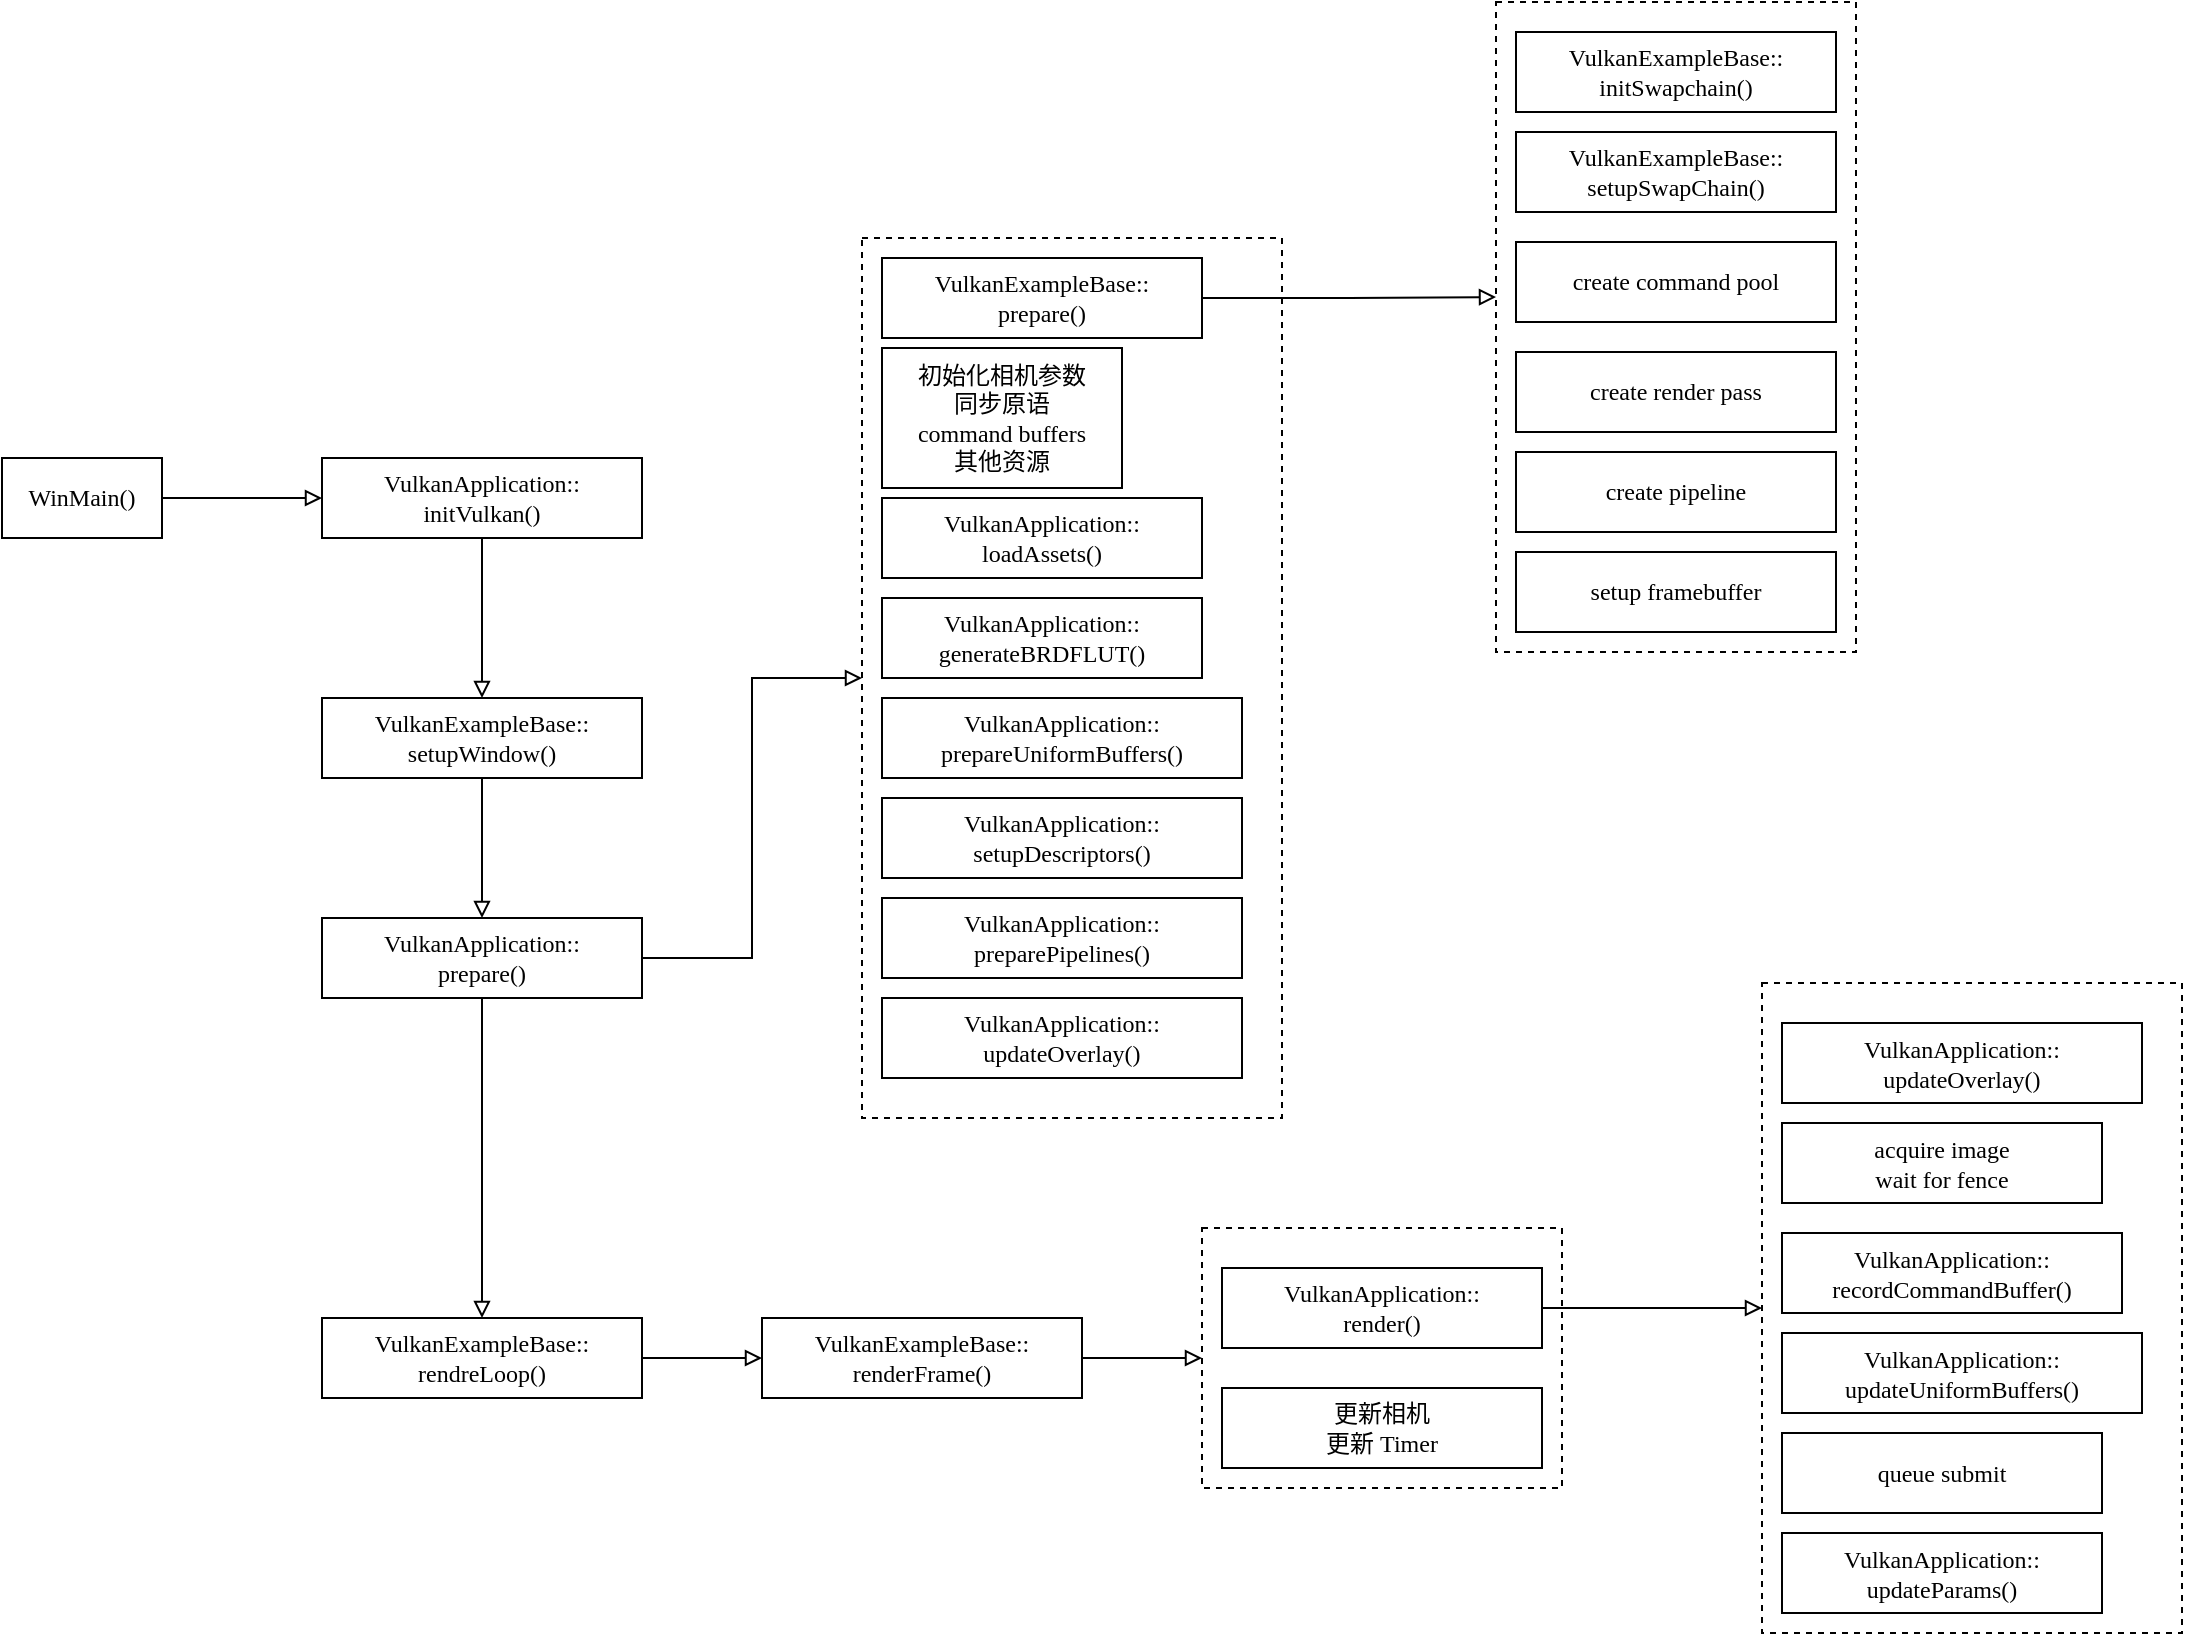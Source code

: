 <mxfile version="22.1.22" type="embed">
  <diagram id="23iRSUPoRavnBvh4doch" name="Page-1">
    <mxGraphModel dx="1134" dy="748" grid="1" gridSize="10" guides="1" tooltips="1" connect="1" arrows="1" fold="1" page="1" pageScale="1" pageWidth="827" pageHeight="1169" math="0" shadow="0">
      <root>
        <mxCell id="0" />
        <mxCell id="1" parent="0" />
        <mxCell id="37" value="" style="rounded=0;whiteSpace=wrap;html=1;dashed=1;" vertex="1" parent="1">
          <mxGeometry x="640" y="653" width="180" height="130" as="geometry" />
        </mxCell>
        <mxCell id="31" value="" style="rounded=0;whiteSpace=wrap;html=1;dashed=1;" vertex="1" parent="1">
          <mxGeometry x="470" y="158" width="210" height="440" as="geometry" />
        </mxCell>
        <mxCell id="5" style="edgeStyle=orthogonalEdgeStyle;rounded=0;orthogonalLoop=1;jettySize=auto;html=1;entryX=0;entryY=0.5;entryDx=0;entryDy=0;endArrow=block;endFill=0;" edge="1" parent="1" source="2" target="3">
          <mxGeometry relative="1" as="geometry" />
        </mxCell>
        <mxCell id="2" value="WinMain()" style="rounded=0;whiteSpace=wrap;html=1;fontFamily=Lucida Console;" vertex="1" parent="1">
          <mxGeometry x="40" y="268" width="80" height="40" as="geometry" />
        </mxCell>
        <mxCell id="4" style="edgeStyle=orthogonalEdgeStyle;rounded=0;orthogonalLoop=1;jettySize=auto;html=1;endArrow=block;endFill=0;" edge="1" parent="1" source="3" target="6">
          <mxGeometry relative="1" as="geometry">
            <mxPoint x="280" y="378" as="targetPoint" />
          </mxGeometry>
        </mxCell>
        <mxCell id="3" value="VulkanApplication::&lt;br&gt;initVulkan()" style="rounded=0;whiteSpace=wrap;html=1;fontFamily=Lucida Console;" vertex="1" parent="1">
          <mxGeometry x="200" y="268" width="160" height="40" as="geometry" />
        </mxCell>
        <mxCell id="10" style="edgeStyle=orthogonalEdgeStyle;rounded=0;orthogonalLoop=1;jettySize=auto;html=1;exitX=0.5;exitY=1;exitDx=0;exitDy=0;endArrow=block;endFill=0;" edge="1" parent="1" source="6" target="8">
          <mxGeometry relative="1" as="geometry" />
        </mxCell>
        <mxCell id="6" value="VulkanExampleBase::&lt;br style=&quot;border-color: var(--border-color);&quot;&gt;setupWindow()" style="rounded=0;whiteSpace=wrap;html=1;fontFamily=Lucida Console;" vertex="1" parent="1">
          <mxGeometry x="200" y="388" width="160" height="40" as="geometry" />
        </mxCell>
        <mxCell id="11" style="edgeStyle=orthogonalEdgeStyle;rounded=0;orthogonalLoop=1;jettySize=auto;html=1;endArrow=block;endFill=0;" edge="1" parent="1" source="8" target="9">
          <mxGeometry relative="1" as="geometry" />
        </mxCell>
        <mxCell id="15" style="edgeStyle=orthogonalEdgeStyle;rounded=0;orthogonalLoop=1;jettySize=auto;html=1;endArrow=block;endFill=0;" edge="1" parent="1" source="8" target="31">
          <mxGeometry relative="1" as="geometry">
            <mxPoint x="420" y="478" as="targetPoint" />
          </mxGeometry>
        </mxCell>
        <mxCell id="8" value="VulkanApplication::&lt;br&gt;prepare()" style="rounded=0;whiteSpace=wrap;html=1;fontFamily=Lucida Console;" vertex="1" parent="1">
          <mxGeometry x="200" y="498" width="160" height="40" as="geometry" />
        </mxCell>
        <mxCell id="33" value="" style="edgeStyle=orthogonalEdgeStyle;rounded=0;orthogonalLoop=1;jettySize=auto;html=1;endArrow=block;endFill=0;" edge="1" parent="1" source="9" target="32">
          <mxGeometry relative="1" as="geometry" />
        </mxCell>
        <mxCell id="9" value="VulkanExampleBase::&lt;br&gt;rendreLoop()" style="rounded=0;whiteSpace=wrap;html=1;fontFamily=Lucida Console;" vertex="1" parent="1">
          <mxGeometry x="200" y="698" width="160" height="40" as="geometry" />
        </mxCell>
        <mxCell id="14" value="VulkanExampleBase::&lt;br&gt;prepare()" style="rounded=0;whiteSpace=wrap;html=1;fontFamily=Lucida Console;" vertex="1" parent="1">
          <mxGeometry x="480" y="168" width="160" height="40" as="geometry" />
        </mxCell>
        <mxCell id="16" value="初始化相机参数&lt;br&gt;同步原语&lt;br&gt;command buffers&lt;br&gt;其他资源" style="whiteSpace=wrap;html=1;fontFamily=Lucida Console;rounded=0;" vertex="1" parent="1">
          <mxGeometry x="480" y="213" width="120" height="70" as="geometry" />
        </mxCell>
        <mxCell id="19" value="VulkanApplication::&lt;br&gt;loadAssets()" style="rounded=0;whiteSpace=wrap;html=1;fontFamily=Lucida Console;" vertex="1" parent="1">
          <mxGeometry x="480" y="288" width="160" height="40" as="geometry" />
        </mxCell>
        <mxCell id="21" value="VulkanApplication::&lt;br&gt;generateBRDFLUT()" style="rounded=0;whiteSpace=wrap;html=1;fontFamily=Lucida Console;" vertex="1" parent="1">
          <mxGeometry x="480" y="338" width="160" height="40" as="geometry" />
        </mxCell>
        <mxCell id="23" value="VulkanApplication::&lt;br&gt;prepareUniformBuffers()" style="rounded=0;whiteSpace=wrap;html=1;fontFamily=Lucida Console;" vertex="1" parent="1">
          <mxGeometry x="480" y="388" width="180" height="40" as="geometry" />
        </mxCell>
        <mxCell id="25" value="VulkanApplication::&lt;br&gt;setupDescriptors()" style="rounded=0;whiteSpace=wrap;html=1;fontFamily=Lucida Console;" vertex="1" parent="1">
          <mxGeometry x="480" y="438" width="180" height="40" as="geometry" />
        </mxCell>
        <mxCell id="27" value="VulkanApplication::&lt;br&gt;preparePipelines()" style="rounded=0;whiteSpace=wrap;html=1;fontFamily=Lucida Console;" vertex="1" parent="1">
          <mxGeometry x="480" y="488" width="180" height="40" as="geometry" />
        </mxCell>
        <mxCell id="29" value="VulkanApplication::&lt;br&gt;updateOverlay()" style="rounded=0;whiteSpace=wrap;html=1;fontFamily=Lucida Console;" vertex="1" parent="1">
          <mxGeometry x="480" y="538" width="180" height="40" as="geometry" />
        </mxCell>
        <mxCell id="35" value="" style="edgeStyle=orthogonalEdgeStyle;rounded=0;orthogonalLoop=1;jettySize=auto;html=1;entryX=0;entryY=0.5;entryDx=0;entryDy=0;endArrow=block;endFill=0;" edge="1" parent="1" source="32" target="37">
          <mxGeometry relative="1" as="geometry" />
        </mxCell>
        <mxCell id="32" value="VulkanExampleBase::&lt;br&gt;renderFrame()" style="rounded=0;whiteSpace=wrap;html=1;fontFamily=Lucida Console;" vertex="1" parent="1">
          <mxGeometry x="420" y="698" width="160" height="40" as="geometry" />
        </mxCell>
        <mxCell id="38" style="edgeStyle=orthogonalEdgeStyle;rounded=0;orthogonalLoop=1;jettySize=auto;html=1;endArrow=block;endFill=0;" edge="1" parent="1" source="34" target="39">
          <mxGeometry relative="1" as="geometry">
            <mxPoint x="880" y="693" as="targetPoint" />
          </mxGeometry>
        </mxCell>
        <mxCell id="34" value="VulkanApplication::&lt;br&gt;render()" style="rounded=0;whiteSpace=wrap;html=1;fontFamily=Lucida Console;" vertex="1" parent="1">
          <mxGeometry x="650" y="673" width="160" height="40" as="geometry" />
        </mxCell>
        <mxCell id="36" value="更新相机&lt;br&gt;更新 Timer" style="rounded=0;whiteSpace=wrap;html=1;fontFamily=Lucida Console;" vertex="1" parent="1">
          <mxGeometry x="650" y="733" width="160" height="40" as="geometry" />
        </mxCell>
        <mxCell id="39" value="" style="rounded=0;whiteSpace=wrap;html=1;dashed=1;" vertex="1" parent="1">
          <mxGeometry x="920" y="530.5" width="210" height="325" as="geometry" />
        </mxCell>
        <mxCell id="40" value="acquire image&lt;br&gt;wait for fence" style="rounded=0;whiteSpace=wrap;html=1;fontFamily=Lucida Console;" vertex="1" parent="1">
          <mxGeometry x="930" y="600.5" width="160" height="40" as="geometry" />
        </mxCell>
        <mxCell id="42" value="VulkanApplication::&lt;br&gt;recordCommandBuffer()" style="rounded=0;whiteSpace=wrap;html=1;fontFamily=Lucida Console;" vertex="1" parent="1">
          <mxGeometry x="930" y="655.5" width="170" height="40" as="geometry" />
        </mxCell>
        <mxCell id="43" value="VulkanApplication::&lt;br&gt;updateUniformBuffers()" style="rounded=0;whiteSpace=wrap;html=1;fontFamily=Lucida Console;" vertex="1" parent="1">
          <mxGeometry x="930" y="705.5" width="180" height="40" as="geometry" />
        </mxCell>
        <mxCell id="45" value="queue submit" style="rounded=0;whiteSpace=wrap;html=1;fontFamily=Lucida Console;" vertex="1" parent="1">
          <mxGeometry x="930" y="755.5" width="160" height="40" as="geometry" />
        </mxCell>
        <mxCell id="46" value="VulkanApplication::&lt;br&gt;updateParams()" style="rounded=0;whiteSpace=wrap;html=1;fontFamily=Lucida Console;" vertex="1" parent="1">
          <mxGeometry x="930" y="805.5" width="160" height="40" as="geometry" />
        </mxCell>
        <mxCell id="48" value="VulkanApplication::&lt;br&gt;updateOverlay()" style="rounded=0;whiteSpace=wrap;html=1;fontFamily=Lucida Console;" vertex="1" parent="1">
          <mxGeometry x="930" y="550.5" width="180" height="40" as="geometry" />
        </mxCell>
        <mxCell id="49" value="" style="rounded=0;whiteSpace=wrap;html=1;dashed=1;" vertex="1" parent="1">
          <mxGeometry x="787" y="40" width="180" height="325" as="geometry" />
        </mxCell>
        <mxCell id="50" style="edgeStyle=orthogonalEdgeStyle;rounded=0;orthogonalLoop=1;jettySize=auto;html=1;entryX=0;entryY=0.454;entryDx=0;entryDy=0;entryPerimeter=0;endArrow=block;endFill=0;" edge="1" parent="1" source="14" target="49">
          <mxGeometry relative="1" as="geometry" />
        </mxCell>
        <mxCell id="51" value="VulkanExampleBase::&lt;br&gt;initSwapchain()" style="rounded=0;whiteSpace=wrap;html=1;fontFamily=Lucida Console;" vertex="1" parent="1">
          <mxGeometry x="797" y="55" width="160" height="40" as="geometry" />
        </mxCell>
        <mxCell id="52" value="VulkanExampleBase::&lt;br&gt;setupSwapChain()" style="rounded=0;whiteSpace=wrap;html=1;fontFamily=Lucida Console;" vertex="1" parent="1">
          <mxGeometry x="797" y="105" width="160" height="40" as="geometry" />
        </mxCell>
        <mxCell id="53" value="create command pool" style="rounded=0;whiteSpace=wrap;html=1;fontFamily=Lucida Console;" vertex="1" parent="1">
          <mxGeometry x="797" y="160" width="160" height="40" as="geometry" />
        </mxCell>
        <mxCell id="55" value="create render pass" style="rounded=0;whiteSpace=wrap;html=1;fontFamily=Lucida Console;" vertex="1" parent="1">
          <mxGeometry x="797" y="215" width="160" height="40" as="geometry" />
        </mxCell>
        <mxCell id="56" value="create pipeline" style="rounded=0;whiteSpace=wrap;html=1;fontFamily=Lucida Console;" vertex="1" parent="1">
          <mxGeometry x="797" y="265" width="160" height="40" as="geometry" />
        </mxCell>
        <mxCell id="57" value="setup framebuffer" style="rounded=0;whiteSpace=wrap;html=1;fontFamily=Lucida Console;" vertex="1" parent="1">
          <mxGeometry x="797" y="315" width="160" height="40" as="geometry" />
        </mxCell>
      </root>
    </mxGraphModel>
  </diagram>
</mxfile>
